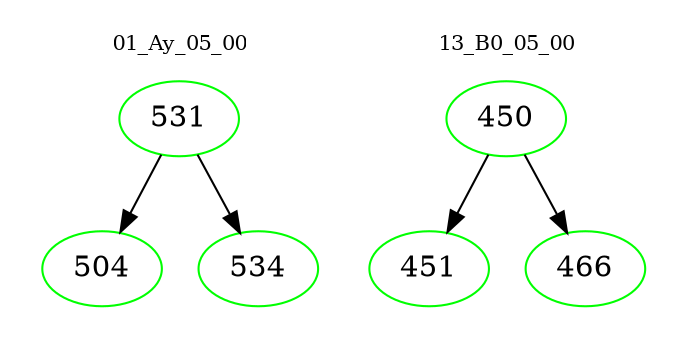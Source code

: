 digraph{
subgraph cluster_0 {
color = white
label = "01_Ay_05_00";
fontsize=10;
T0_531 [label="531", color="green"]
T0_531 -> T0_504 [color="black"]
T0_504 [label="504", color="green"]
T0_531 -> T0_534 [color="black"]
T0_534 [label="534", color="green"]
}
subgraph cluster_1 {
color = white
label = "13_B0_05_00";
fontsize=10;
T1_450 [label="450", color="green"]
T1_450 -> T1_451 [color="black"]
T1_451 [label="451", color="green"]
T1_450 -> T1_466 [color="black"]
T1_466 [label="466", color="green"]
}
}
